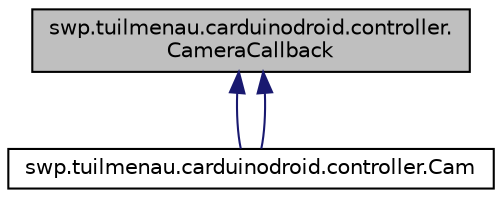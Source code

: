 digraph "swp.tuilmenau.carduinodroid.controller.CameraCallback"
{
  edge [fontname="Helvetica",fontsize="10",labelfontname="Helvetica",labelfontsize="10"];
  node [fontname="Helvetica",fontsize="10",shape=record];
  Node1 [label="swp.tuilmenau.carduinodroid.controller.\lCameraCallback",height=0.2,width=0.4,color="black", fillcolor="grey75", style="filled", fontcolor="black"];
  Node1 -> Node2 [dir="back",color="midnightblue",fontsize="10",style="solid"];
  Node2 [label="swp.tuilmenau.carduinodroid.controller.Cam",height=0.2,width=0.4,color="black", fillcolor="white", style="filled",URL="$classswp_1_1tuilmenau_1_1carduinodroid_1_1controller_1_1_cam.html"];
  Node1 -> Node2 [dir="back",color="midnightblue",fontsize="10",style="solid"];
}
